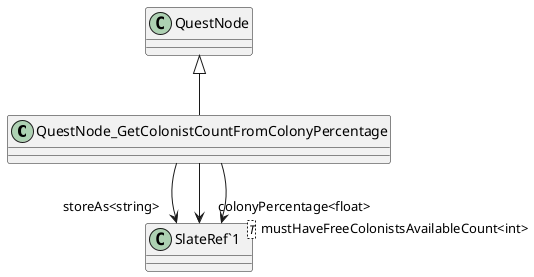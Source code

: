 @startuml
class QuestNode_GetColonistCountFromColonyPercentage {
}
class "SlateRef`1"<T> {
}
QuestNode <|-- QuestNode_GetColonistCountFromColonyPercentage
QuestNode_GetColonistCountFromColonyPercentage --> "storeAs<string>" "SlateRef`1"
QuestNode_GetColonistCountFromColonyPercentage --> "colonyPercentage<float>" "SlateRef`1"
QuestNode_GetColonistCountFromColonyPercentage --> "mustHaveFreeColonistsAvailableCount<int>" "SlateRef`1"
@enduml
